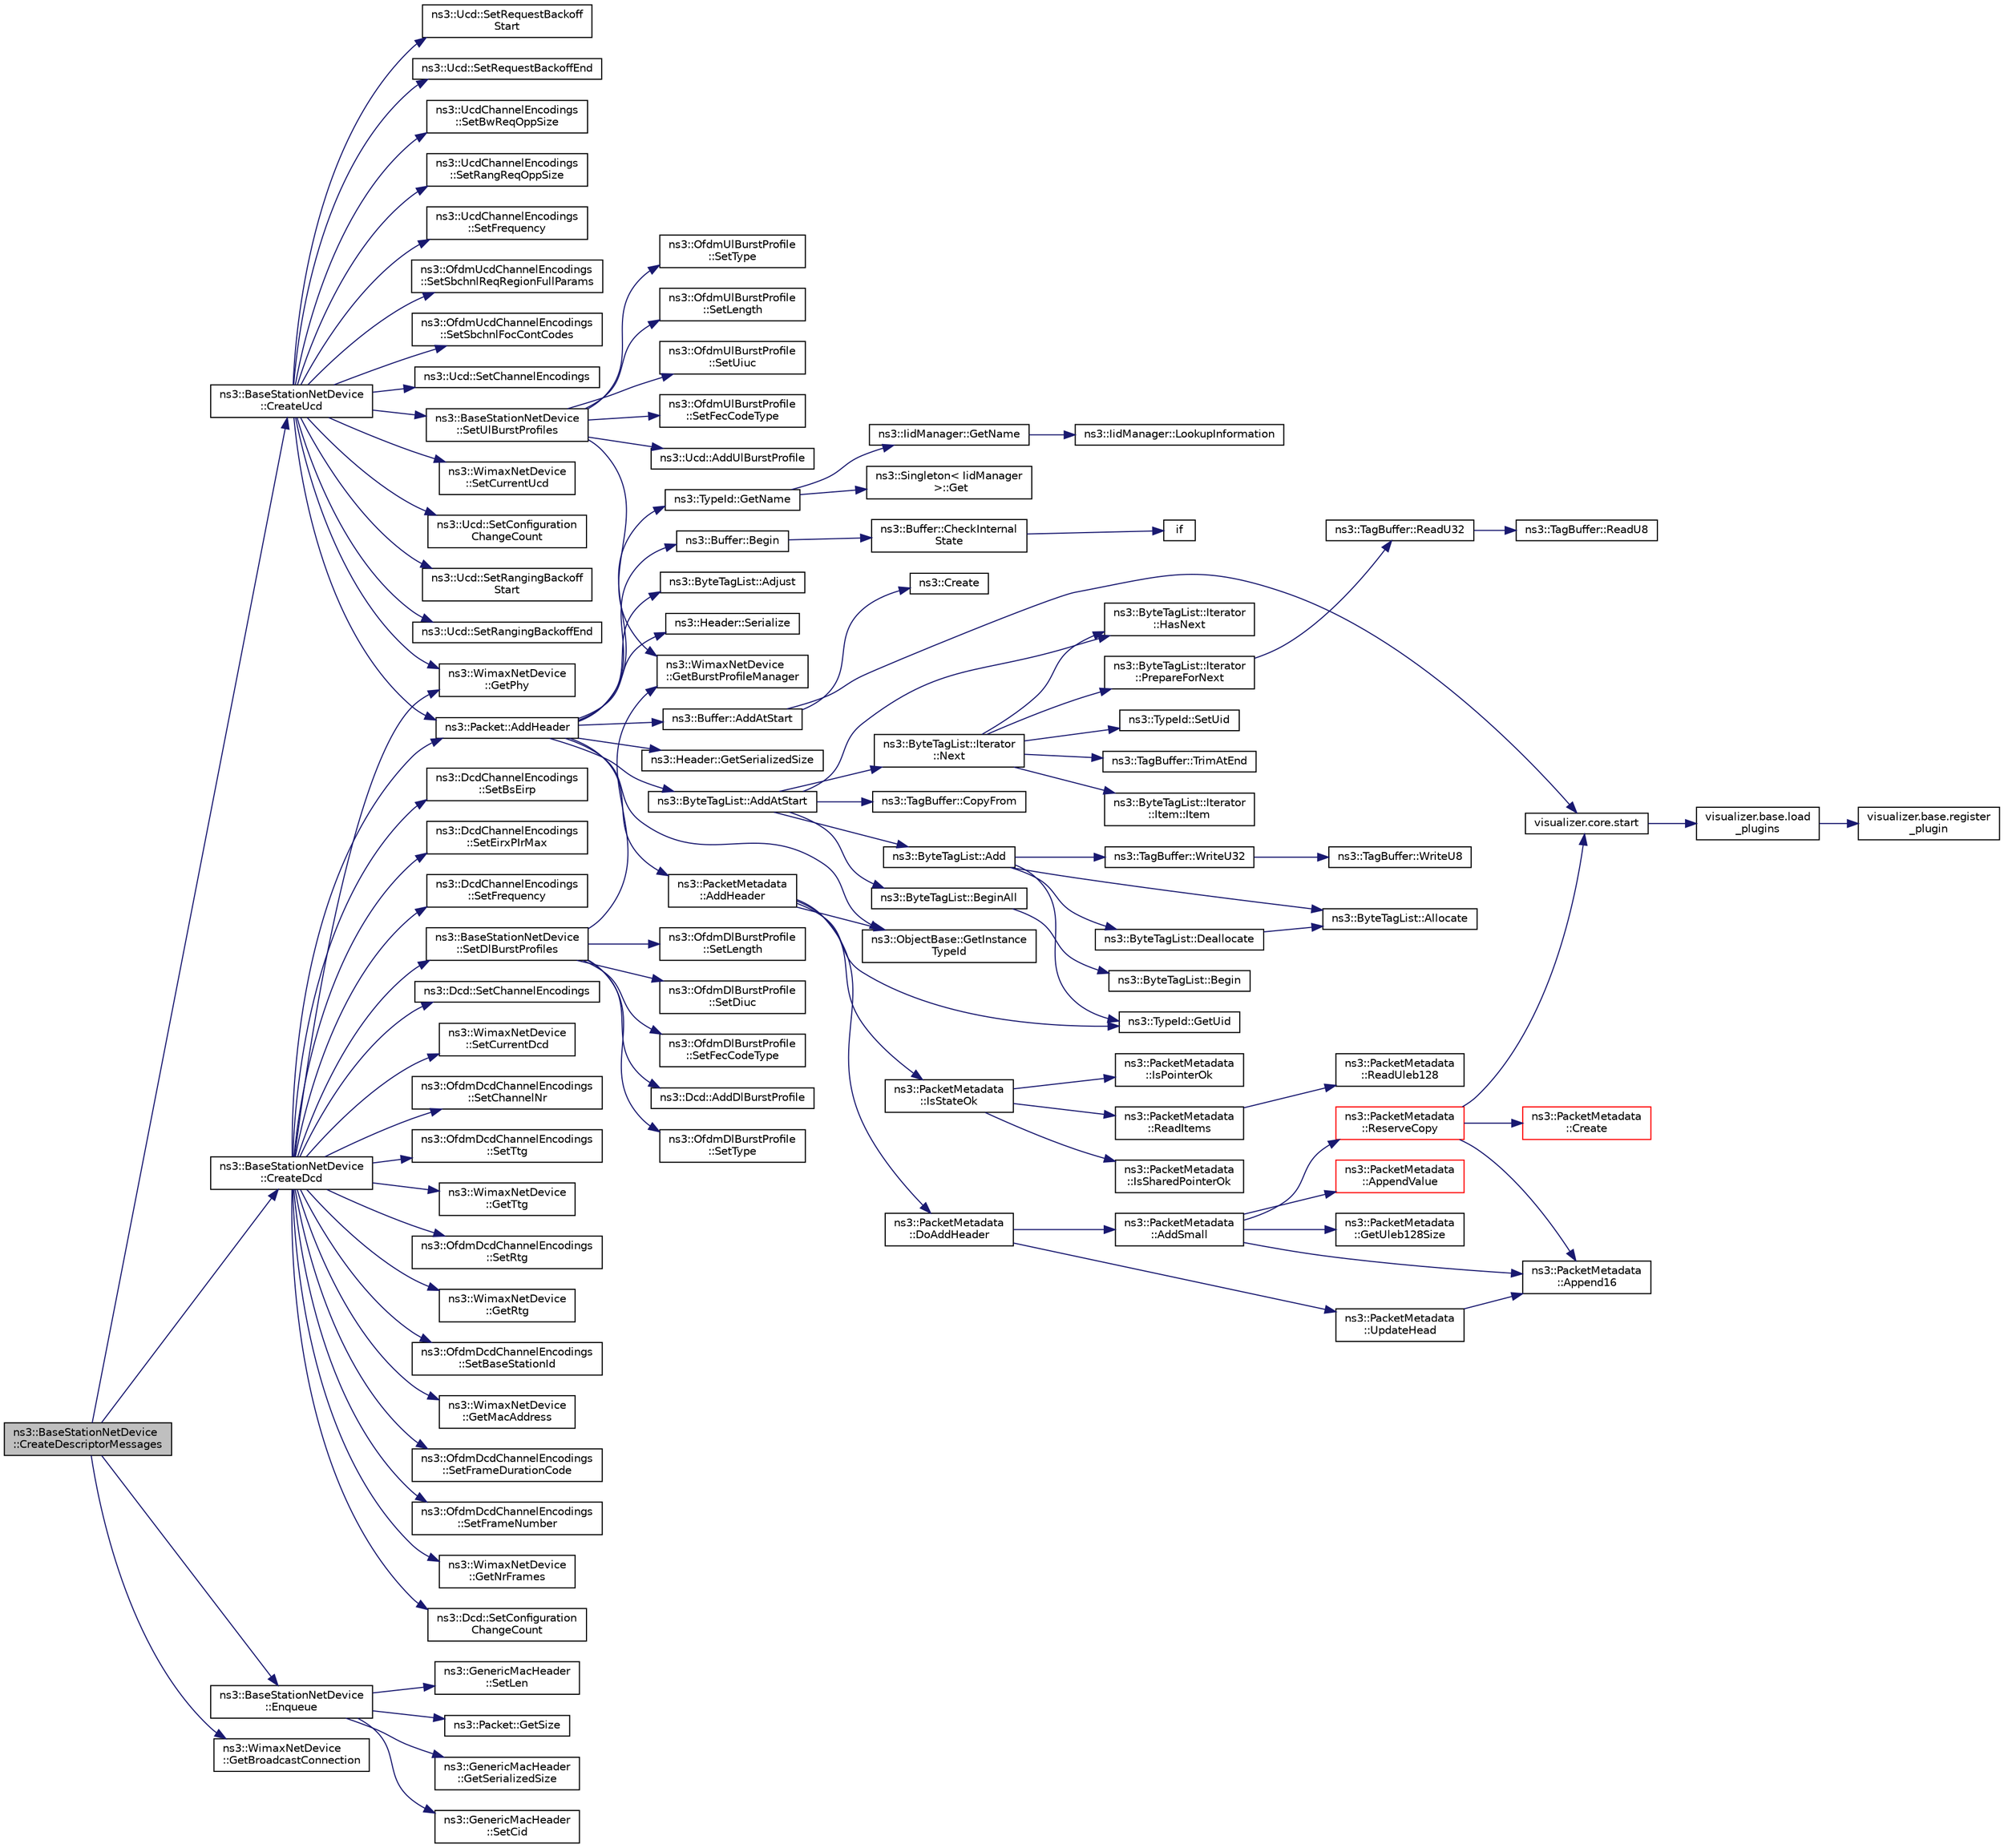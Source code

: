 digraph "ns3::BaseStationNetDevice::CreateDescriptorMessages"
{
  edge [fontname="Helvetica",fontsize="10",labelfontname="Helvetica",labelfontsize="10"];
  node [fontname="Helvetica",fontsize="10",shape=record];
  rankdir="LR";
  Node1 [label="ns3::BaseStationNetDevice\l::CreateDescriptorMessages",height=0.2,width=0.4,color="black", fillcolor="grey75", style="filled", fontcolor="black"];
  Node1 -> Node2 [color="midnightblue",fontsize="10",style="solid"];
  Node2 [label="ns3::BaseStationNetDevice\l::CreateDcd",height=0.2,width=0.4,color="black", fillcolor="white", style="filled",URL="$dd/d73/classns3_1_1BaseStationNetDevice.html#a4228fe5a44d28453e2a1188ac4d31e8d",tooltip="Create DCD. "];
  Node2 -> Node3 [color="midnightblue",fontsize="10",style="solid"];
  Node3 [label="ns3::DcdChannelEncodings\l::SetBsEirp",height=0.2,width=0.4,color="black", fillcolor="white", style="filled",URL="$d8/de0/classns3_1_1DcdChannelEncodings.html#a63b3ad9d5c7a5d1ebcf143fb34cb1c21"];
  Node2 -> Node4 [color="midnightblue",fontsize="10",style="solid"];
  Node4 [label="ns3::DcdChannelEncodings\l::SetEirxPIrMax",height=0.2,width=0.4,color="black", fillcolor="white", style="filled",URL="$d8/de0/classns3_1_1DcdChannelEncodings.html#a877ba07d71abaf59df2cff0f2f74e7ce"];
  Node2 -> Node5 [color="midnightblue",fontsize="10",style="solid"];
  Node5 [label="ns3::DcdChannelEncodings\l::SetFrequency",height=0.2,width=0.4,color="black", fillcolor="white", style="filled",URL="$d8/de0/classns3_1_1DcdChannelEncodings.html#a7265878c3b1c112ac710458a66c0d53c"];
  Node2 -> Node6 [color="midnightblue",fontsize="10",style="solid"];
  Node6 [label="ns3::WimaxNetDevice\l::GetPhy",height=0.2,width=0.4,color="black", fillcolor="white", style="filled",URL="$dc/d52/classns3_1_1WimaxNetDevice.html#a81c1f9d43acfc9cd5d642b784102a21f"];
  Node2 -> Node7 [color="midnightblue",fontsize="10",style="solid"];
  Node7 [label="ns3::OfdmDcdChannelEncodings\l::SetChannelNr",height=0.2,width=0.4,color="black", fillcolor="white", style="filled",URL="$dc/dc3/classns3_1_1OfdmDcdChannelEncodings.html#a526255a09fa137ca7d2dc0835953873a"];
  Node2 -> Node8 [color="midnightblue",fontsize="10",style="solid"];
  Node8 [label="ns3::OfdmDcdChannelEncodings\l::SetTtg",height=0.2,width=0.4,color="black", fillcolor="white", style="filled",URL="$dc/dc3/classns3_1_1OfdmDcdChannelEncodings.html#a60e566a9f427b43f7bde549f3a6d827f"];
  Node2 -> Node9 [color="midnightblue",fontsize="10",style="solid"];
  Node9 [label="ns3::WimaxNetDevice\l::GetTtg",height=0.2,width=0.4,color="black", fillcolor="white", style="filled",URL="$dc/d52/classns3_1_1WimaxNetDevice.html#a229b824a5959b3231ac6edf6d3c01ab6"];
  Node2 -> Node10 [color="midnightblue",fontsize="10",style="solid"];
  Node10 [label="ns3::OfdmDcdChannelEncodings\l::SetRtg",height=0.2,width=0.4,color="black", fillcolor="white", style="filled",URL="$dc/dc3/classns3_1_1OfdmDcdChannelEncodings.html#aa16e6ff9f933c7a245cb7dbe4bb7ed52"];
  Node2 -> Node11 [color="midnightblue",fontsize="10",style="solid"];
  Node11 [label="ns3::WimaxNetDevice\l::GetRtg",height=0.2,width=0.4,color="black", fillcolor="white", style="filled",URL="$dc/d52/classns3_1_1WimaxNetDevice.html#abd27010a030924757238ad2baef094f0"];
  Node2 -> Node12 [color="midnightblue",fontsize="10",style="solid"];
  Node12 [label="ns3::OfdmDcdChannelEncodings\l::SetBaseStationId",height=0.2,width=0.4,color="black", fillcolor="white", style="filled",URL="$dc/dc3/classns3_1_1OfdmDcdChannelEncodings.html#afc231a10398aba2f21dccf5b55765865"];
  Node2 -> Node13 [color="midnightblue",fontsize="10",style="solid"];
  Node13 [label="ns3::WimaxNetDevice\l::GetMacAddress",height=0.2,width=0.4,color="black", fillcolor="white", style="filled",URL="$dc/d52/classns3_1_1WimaxNetDevice.html#aa02eb7f6de9c03f0b8f2e33e3c5b5559"];
  Node2 -> Node14 [color="midnightblue",fontsize="10",style="solid"];
  Node14 [label="ns3::OfdmDcdChannelEncodings\l::SetFrameDurationCode",height=0.2,width=0.4,color="black", fillcolor="white", style="filled",URL="$dc/dc3/classns3_1_1OfdmDcdChannelEncodings.html#a6de921dc3258a81cd58f0b1759c68901"];
  Node2 -> Node15 [color="midnightblue",fontsize="10",style="solid"];
  Node15 [label="ns3::OfdmDcdChannelEncodings\l::SetFrameNumber",height=0.2,width=0.4,color="black", fillcolor="white", style="filled",URL="$dc/dc3/classns3_1_1OfdmDcdChannelEncodings.html#aab1f965e351d4226c2b273341e0c0c57"];
  Node2 -> Node16 [color="midnightblue",fontsize="10",style="solid"];
  Node16 [label="ns3::WimaxNetDevice\l::GetNrFrames",height=0.2,width=0.4,color="black", fillcolor="white", style="filled",URL="$dc/d52/classns3_1_1WimaxNetDevice.html#ad31c0246d640e1d99b1baf3bc5144d36"];
  Node2 -> Node17 [color="midnightblue",fontsize="10",style="solid"];
  Node17 [label="ns3::Dcd::SetConfiguration\lChangeCount",height=0.2,width=0.4,color="black", fillcolor="white", style="filled",URL="$db/dcc/classns3_1_1Dcd.html#a155ef314ab289a14891cd7adc8ff03f9"];
  Node2 -> Node18 [color="midnightblue",fontsize="10",style="solid"];
  Node18 [label="ns3::Dcd::SetChannelEncodings",height=0.2,width=0.4,color="black", fillcolor="white", style="filled",URL="$db/dcc/classns3_1_1Dcd.html#ad3450345cea610fa5dc554661ad70cdc"];
  Node2 -> Node19 [color="midnightblue",fontsize="10",style="solid"];
  Node19 [label="ns3::BaseStationNetDevice\l::SetDlBurstProfiles",height=0.2,width=0.4,color="black", fillcolor="white", style="filled",URL="$dd/d73/classns3_1_1BaseStationNetDevice.html#a2110651b30bbf78969c831dacb1b655d",tooltip="Send DL burst profiles. "];
  Node19 -> Node20 [color="midnightblue",fontsize="10",style="solid"];
  Node20 [label="ns3::WimaxNetDevice\l::GetBurstProfileManager",height=0.2,width=0.4,color="black", fillcolor="white", style="filled",URL="$dc/d52/classns3_1_1WimaxNetDevice.html#adc0798ce5d154658179fcecaf5bc602f"];
  Node19 -> Node21 [color="midnightblue",fontsize="10",style="solid"];
  Node21 [label="ns3::OfdmDlBurstProfile\l::SetType",height=0.2,width=0.4,color="black", fillcolor="white", style="filled",URL="$de/da9/classns3_1_1OfdmDlBurstProfile.html#ab68301ea6a976bafdd78006670573e1e"];
  Node19 -> Node22 [color="midnightblue",fontsize="10",style="solid"];
  Node22 [label="ns3::OfdmDlBurstProfile\l::SetLength",height=0.2,width=0.4,color="black", fillcolor="white", style="filled",URL="$de/da9/classns3_1_1OfdmDlBurstProfile.html#a960e4ad5656843483b5909c921d1c121"];
  Node19 -> Node23 [color="midnightblue",fontsize="10",style="solid"];
  Node23 [label="ns3::OfdmDlBurstProfile\l::SetDiuc",height=0.2,width=0.4,color="black", fillcolor="white", style="filled",URL="$de/da9/classns3_1_1OfdmDlBurstProfile.html#ae3d4ef4e16c600092b10354749fb6d2f"];
  Node19 -> Node24 [color="midnightblue",fontsize="10",style="solid"];
  Node24 [label="ns3::OfdmDlBurstProfile\l::SetFecCodeType",height=0.2,width=0.4,color="black", fillcolor="white", style="filled",URL="$de/da9/classns3_1_1OfdmDlBurstProfile.html#a820825183214aaa1c788ea3a1f3b240d"];
  Node19 -> Node25 [color="midnightblue",fontsize="10",style="solid"];
  Node25 [label="ns3::Dcd::AddDlBurstProfile",height=0.2,width=0.4,color="black", fillcolor="white", style="filled",URL="$db/dcc/classns3_1_1Dcd.html#a65c69ddb068a02a3ce429855b256e872"];
  Node2 -> Node26 [color="midnightblue",fontsize="10",style="solid"];
  Node26 [label="ns3::WimaxNetDevice\l::SetCurrentDcd",height=0.2,width=0.4,color="black", fillcolor="white", style="filled",URL="$dc/d52/classns3_1_1WimaxNetDevice.html#ab117daf48e12811b746173822f3869dd"];
  Node2 -> Node27 [color="midnightblue",fontsize="10",style="solid"];
  Node27 [label="ns3::Packet::AddHeader",height=0.2,width=0.4,color="black", fillcolor="white", style="filled",URL="$dd/d7a/classns3_1_1Packet.html#a465108c595a0bc592095cbcab1832ed8",tooltip="Add header to this packet. "];
  Node27 -> Node28 [color="midnightblue",fontsize="10",style="solid"];
  Node28 [label="ns3::Header::GetSerializedSize",height=0.2,width=0.4,color="black", fillcolor="white", style="filled",URL="$d6/dae/classns3_1_1Header.html#a6ef0497eabc1b1fb0ad42738eb73f934"];
  Node27 -> Node29 [color="midnightblue",fontsize="10",style="solid"];
  Node29 [label="ns3::ObjectBase::GetInstance\lTypeId",height=0.2,width=0.4,color="black", fillcolor="white", style="filled",URL="$d2/dac/classns3_1_1ObjectBase.html#abe5b43a6f5b99a92a4c3122db31f06fb"];
  Node27 -> Node30 [color="midnightblue",fontsize="10",style="solid"];
  Node30 [label="ns3::TypeId::GetName",height=0.2,width=0.4,color="black", fillcolor="white", style="filled",URL="$d6/d11/classns3_1_1TypeId.html#aa3c41c79ae428b3cb396a9c6bb3ef314"];
  Node30 -> Node31 [color="midnightblue",fontsize="10",style="solid"];
  Node31 [label="ns3::Singleton\< IidManager\l \>::Get",height=0.2,width=0.4,color="black", fillcolor="white", style="filled",URL="$d8/d77/classns3_1_1Singleton.html#a80a2cd3c25a27ea72add7a9f7a141ffa"];
  Node30 -> Node32 [color="midnightblue",fontsize="10",style="solid"];
  Node32 [label="ns3::IidManager::GetName",height=0.2,width=0.4,color="black", fillcolor="white", style="filled",URL="$d4/d1c/classns3_1_1IidManager.html#a5d68d0f0f44594dcdec239dbdb5bf53c"];
  Node32 -> Node33 [color="midnightblue",fontsize="10",style="solid"];
  Node33 [label="ns3::IidManager::LookupInformation",height=0.2,width=0.4,color="black", fillcolor="white", style="filled",URL="$d4/d1c/classns3_1_1IidManager.html#a6b1f4ba2815dba27a377e8a8db2384cf"];
  Node27 -> Node34 [color="midnightblue",fontsize="10",style="solid"];
  Node34 [label="ns3::Buffer::AddAtStart",height=0.2,width=0.4,color="black", fillcolor="white", style="filled",URL="$da/d85/classns3_1_1Buffer.html#a8abd8164c3671d3dadc98fc66fade7b1"];
  Node34 -> Node35 [color="midnightblue",fontsize="10",style="solid"];
  Node35 [label="visualizer.core.start",height=0.2,width=0.4,color="black", fillcolor="white", style="filled",URL="$df/d6c/namespacevisualizer_1_1core.html#a2a35e5d8a34af358b508dac8635754e0"];
  Node35 -> Node36 [color="midnightblue",fontsize="10",style="solid"];
  Node36 [label="visualizer.base.load\l_plugins",height=0.2,width=0.4,color="black", fillcolor="white", style="filled",URL="$d4/d39/namespacevisualizer_1_1base.html#ad171497a5ff1afe0a73bedaebf35448f"];
  Node36 -> Node37 [color="midnightblue",fontsize="10",style="solid"];
  Node37 [label="visualizer.base.register\l_plugin",height=0.2,width=0.4,color="black", fillcolor="white", style="filled",URL="$d4/d39/namespacevisualizer_1_1base.html#a6b0ffcff1e17ec4027496f50177e5b9e"];
  Node34 -> Node38 [color="midnightblue",fontsize="10",style="solid"];
  Node38 [label="ns3::Create",height=0.2,width=0.4,color="black", fillcolor="white", style="filled",URL="$d2/df2/group__ptr.html#ga0406dd2d929ceac05ce39d4579fa3e4b"];
  Node27 -> Node39 [color="midnightblue",fontsize="10",style="solid"];
  Node39 [label="ns3::ByteTagList::Adjust",height=0.2,width=0.4,color="black", fillcolor="white", style="filled",URL="$dd/d64/classns3_1_1ByteTagList.html#a1fec06d7e6daaf8039cf2a148e4090f2"];
  Node27 -> Node40 [color="midnightblue",fontsize="10",style="solid"];
  Node40 [label="ns3::ByteTagList::AddAtStart",height=0.2,width=0.4,color="black", fillcolor="white", style="filled",URL="$dd/d64/classns3_1_1ByteTagList.html#acb4563fbe4299c55af41ba7a166b71d5"];
  Node40 -> Node41 [color="midnightblue",fontsize="10",style="solid"];
  Node41 [label="ns3::ByteTagList::BeginAll",height=0.2,width=0.4,color="black", fillcolor="white", style="filled",URL="$dd/d64/classns3_1_1ByteTagList.html#ac4f33846ef6a84a64ede38b2de1564ba",tooltip="Returns an iterator pointing to the very first tag in this list. "];
  Node41 -> Node42 [color="midnightblue",fontsize="10",style="solid"];
  Node42 [label="ns3::ByteTagList::Begin",height=0.2,width=0.4,color="black", fillcolor="white", style="filled",URL="$dd/d64/classns3_1_1ByteTagList.html#acee7b77907ef44826712a630443493e7"];
  Node40 -> Node43 [color="midnightblue",fontsize="10",style="solid"];
  Node43 [label="ns3::ByteTagList::Iterator\l::HasNext",height=0.2,width=0.4,color="black", fillcolor="white", style="filled",URL="$de/dc7/classns3_1_1ByteTagList_1_1Iterator.html#aa1c5eb37f289d0eef8dfaf687498eaec",tooltip="Used to determine if the iterator is at the end of the byteTagList. "];
  Node40 -> Node44 [color="midnightblue",fontsize="10",style="solid"];
  Node44 [label="ns3::ByteTagList::Iterator\l::Next",height=0.2,width=0.4,color="black", fillcolor="white", style="filled",URL="$de/dc7/classns3_1_1ByteTagList_1_1Iterator.html#af521864d800baab1d9c5262f59ce4433",tooltip="Returns the next Item from the ByteTagList. "];
  Node44 -> Node43 [color="midnightblue",fontsize="10",style="solid"];
  Node44 -> Node45 [color="midnightblue",fontsize="10",style="solid"];
  Node45 [label="ns3::ByteTagList::Iterator\l::Item::Item",height=0.2,width=0.4,color="black", fillcolor="white", style="filled",URL="$d5/da6/structns3_1_1ByteTagList_1_1Iterator_1_1Item.html#acbefc31279faa7437e5ee3c88a16d925",tooltip="constructs an item with the given TagBuffer "];
  Node44 -> Node46 [color="midnightblue",fontsize="10",style="solid"];
  Node46 [label="ns3::TypeId::SetUid",height=0.2,width=0.4,color="black", fillcolor="white", style="filled",URL="$d6/d11/classns3_1_1TypeId.html#a85ebe2aebd1cbf13dea9d731e3081481"];
  Node44 -> Node47 [color="midnightblue",fontsize="10",style="solid"];
  Node47 [label="ns3::TagBuffer::TrimAtEnd",height=0.2,width=0.4,color="black", fillcolor="white", style="filled",URL="$d6/ded/classns3_1_1TagBuffer.html#a163314c17e95305cecd202eb0496affa",tooltip="Trim some space from the end. "];
  Node44 -> Node48 [color="midnightblue",fontsize="10",style="solid"];
  Node48 [label="ns3::ByteTagList::Iterator\l::PrepareForNext",height=0.2,width=0.4,color="black", fillcolor="white", style="filled",URL="$de/dc7/classns3_1_1ByteTagList_1_1Iterator.html#afeebeb2923b6d7d908b0868d9e4750e5",tooltip="Prepare the iterator for the next tag. "];
  Node48 -> Node49 [color="midnightblue",fontsize="10",style="solid"];
  Node49 [label="ns3::TagBuffer::ReadU32",height=0.2,width=0.4,color="black", fillcolor="white", style="filled",URL="$d6/ded/classns3_1_1TagBuffer.html#a6b1c1414efc7cf8ea6a3f682c3e27663"];
  Node49 -> Node50 [color="midnightblue",fontsize="10",style="solid"];
  Node50 [label="ns3::TagBuffer::ReadU8",height=0.2,width=0.4,color="black", fillcolor="white", style="filled",URL="$d6/ded/classns3_1_1TagBuffer.html#af424ec7219aed6d9d31d414bf89ae5bd"];
  Node40 -> Node51 [color="midnightblue",fontsize="10",style="solid"];
  Node51 [label="ns3::ByteTagList::Add",height=0.2,width=0.4,color="black", fillcolor="white", style="filled",URL="$dd/d64/classns3_1_1ByteTagList.html#ac970192e923afc561a304d17af4b8a52"];
  Node51 -> Node52 [color="midnightblue",fontsize="10",style="solid"];
  Node52 [label="ns3::ByteTagList::Allocate",height=0.2,width=0.4,color="black", fillcolor="white", style="filled",URL="$dd/d64/classns3_1_1ByteTagList.html#a6a23e438aeb894ea188a0ada84437073",tooltip="Allocate the memory for the ByteTagListData. "];
  Node51 -> Node53 [color="midnightblue",fontsize="10",style="solid"];
  Node53 [label="ns3::ByteTagList::Deallocate",height=0.2,width=0.4,color="black", fillcolor="white", style="filled",URL="$dd/d64/classns3_1_1ByteTagList.html#aebe6943177a3ce90f7fa16188e67f650",tooltip="Deallocates a ByteTagListData. "];
  Node53 -> Node52 [color="midnightblue",fontsize="10",style="solid"];
  Node51 -> Node54 [color="midnightblue",fontsize="10",style="solid"];
  Node54 [label="ns3::TagBuffer::WriteU32",height=0.2,width=0.4,color="black", fillcolor="white", style="filled",URL="$d6/ded/classns3_1_1TagBuffer.html#abbb5049f106100a61e38db498132121d"];
  Node54 -> Node55 [color="midnightblue",fontsize="10",style="solid"];
  Node55 [label="ns3::TagBuffer::WriteU8",height=0.2,width=0.4,color="black", fillcolor="white", style="filled",URL="$d6/ded/classns3_1_1TagBuffer.html#a75098eafbb40382166603f99d1149c0b"];
  Node51 -> Node56 [color="midnightblue",fontsize="10",style="solid"];
  Node56 [label="ns3::TypeId::GetUid",height=0.2,width=0.4,color="black", fillcolor="white", style="filled",URL="$d6/d11/classns3_1_1TypeId.html#acd3e41de6340d06299f4fd63e2ed8da0"];
  Node40 -> Node57 [color="midnightblue",fontsize="10",style="solid"];
  Node57 [label="ns3::TagBuffer::CopyFrom",height=0.2,width=0.4,color="black", fillcolor="white", style="filled",URL="$d6/ded/classns3_1_1TagBuffer.html#afe07a9e117449ff5b5d5857291671349",tooltip="Copy the nternal structure of another TagBuffer. "];
  Node27 -> Node58 [color="midnightblue",fontsize="10",style="solid"];
  Node58 [label="ns3::Header::Serialize",height=0.2,width=0.4,color="black", fillcolor="white", style="filled",URL="$d6/dae/classns3_1_1Header.html#afb61f1aac69ff8349a6bfe521fab5404"];
  Node27 -> Node59 [color="midnightblue",fontsize="10",style="solid"];
  Node59 [label="ns3::Buffer::Begin",height=0.2,width=0.4,color="black", fillcolor="white", style="filled",URL="$da/d85/classns3_1_1Buffer.html#a893d4bf50df13e730b6cd0fda91b967f"];
  Node59 -> Node60 [color="midnightblue",fontsize="10",style="solid"];
  Node60 [label="ns3::Buffer::CheckInternal\lState",height=0.2,width=0.4,color="black", fillcolor="white", style="filled",URL="$da/d85/classns3_1_1Buffer.html#a6202ce7f1ecc1fc7a14cc13017375d14",tooltip="Checks the internal buffer structures consistency. "];
  Node60 -> Node61 [color="midnightblue",fontsize="10",style="solid"];
  Node61 [label="if",height=0.2,width=0.4,color="black", fillcolor="white", style="filled",URL="$d8/d0e/loss__ITU1238_8m.html#a419d895abe1313c35fa353c93802647e"];
  Node27 -> Node62 [color="midnightblue",fontsize="10",style="solid"];
  Node62 [label="ns3::PacketMetadata\l::AddHeader",height=0.2,width=0.4,color="black", fillcolor="white", style="filled",URL="$d1/db1/classns3_1_1PacketMetadata.html#abdce736c4c5f647242f0808c0d2f9249",tooltip="Add an header. "];
  Node62 -> Node63 [color="midnightblue",fontsize="10",style="solid"];
  Node63 [label="ns3::PacketMetadata\l::IsStateOk",height=0.2,width=0.4,color="black", fillcolor="white", style="filled",URL="$d1/db1/classns3_1_1PacketMetadata.html#a208d3163e28704438cdd4d30318e489c",tooltip="Check if the metadata state is ok. "];
  Node63 -> Node64 [color="midnightblue",fontsize="10",style="solid"];
  Node64 [label="ns3::PacketMetadata\l::IsPointerOk",height=0.2,width=0.4,color="black", fillcolor="white", style="filled",URL="$d1/db1/classns3_1_1PacketMetadata.html#acf15fba7d020ebd77591619b5ad273c5",tooltip="Check if the position is valid. "];
  Node63 -> Node65 [color="midnightblue",fontsize="10",style="solid"];
  Node65 [label="ns3::PacketMetadata\l::ReadItems",height=0.2,width=0.4,color="black", fillcolor="white", style="filled",URL="$d1/db1/classns3_1_1PacketMetadata.html#a3719ad2c32313a9a1c74462322e8b517",tooltip="Read items. "];
  Node65 -> Node66 [color="midnightblue",fontsize="10",style="solid"];
  Node66 [label="ns3::PacketMetadata\l::ReadUleb128",height=0.2,width=0.4,color="black", fillcolor="white", style="filled",URL="$d1/db1/classns3_1_1PacketMetadata.html#a7ae75db766a843dbee8960ae8cbf23ee",tooltip="Read a ULEB128 (Unsigned Little Endian Base 128) coded number. "];
  Node63 -> Node67 [color="midnightblue",fontsize="10",style="solid"];
  Node67 [label="ns3::PacketMetadata\l::IsSharedPointerOk",height=0.2,width=0.4,color="black", fillcolor="white", style="filled",URL="$d1/db1/classns3_1_1PacketMetadata.html#ae62c5bb3dce611a0f8c5e9ba3ba8e26e",tooltip="Check if the position is valid. "];
  Node62 -> Node29 [color="midnightblue",fontsize="10",style="solid"];
  Node62 -> Node56 [color="midnightblue",fontsize="10",style="solid"];
  Node62 -> Node68 [color="midnightblue",fontsize="10",style="solid"];
  Node68 [label="ns3::PacketMetadata\l::DoAddHeader",height=0.2,width=0.4,color="black", fillcolor="white", style="filled",URL="$d1/db1/classns3_1_1PacketMetadata.html#ae5ad09674e28733405c49b2655c51a5a",tooltip="Add an header. "];
  Node68 -> Node69 [color="midnightblue",fontsize="10",style="solid"];
  Node69 [label="ns3::PacketMetadata\l::AddSmall",height=0.2,width=0.4,color="black", fillcolor="white", style="filled",URL="$d1/db1/classns3_1_1PacketMetadata.html#a9d74d684e6a7448a6790220c6c8e99f2",tooltip="Add a SmallItem. "];
  Node69 -> Node70 [color="midnightblue",fontsize="10",style="solid"];
  Node70 [label="ns3::PacketMetadata\l::GetUleb128Size",height=0.2,width=0.4,color="black", fillcolor="white", style="filled",URL="$d1/db1/classns3_1_1PacketMetadata.html#a4ea634655d1780a2b4dd9a3ac54c3501",tooltip="Get the ULEB128 (Unsigned Little Endian Base 128) size. "];
  Node69 -> Node71 [color="midnightblue",fontsize="10",style="solid"];
  Node71 [label="ns3::PacketMetadata\l::ReserveCopy",height=0.2,width=0.4,color="red", fillcolor="white", style="filled",URL="$d1/db1/classns3_1_1PacketMetadata.html#a18a4039a86f4c212742f6359849ddfd6",tooltip="Reserve space and make a metadata copy. "];
  Node71 -> Node72 [color="midnightblue",fontsize="10",style="solid"];
  Node72 [label="ns3::PacketMetadata\l::Create",height=0.2,width=0.4,color="red", fillcolor="white", style="filled",URL="$d1/db1/classns3_1_1PacketMetadata.html#a94be0cf01bdfdf5dda7ae0afc475dc2a",tooltip="Create a buffer data storage. "];
  Node71 -> Node35 [color="midnightblue",fontsize="10",style="solid"];
  Node71 -> Node73 [color="midnightblue",fontsize="10",style="solid"];
  Node73 [label="ns3::PacketMetadata\l::Append16",height=0.2,width=0.4,color="black", fillcolor="white", style="filled",URL="$d1/db1/classns3_1_1PacketMetadata.html#ab80adc9c544b0f087715acf15e255707",tooltip="Append a 16-bit value to the buffer. "];
  Node69 -> Node73 [color="midnightblue",fontsize="10",style="solid"];
  Node69 -> Node74 [color="midnightblue",fontsize="10",style="solid"];
  Node74 [label="ns3::PacketMetadata\l::AppendValue",height=0.2,width=0.4,color="red", fillcolor="white", style="filled",URL="$d1/db1/classns3_1_1PacketMetadata.html#a48151488856a00fc7325c3e761b19b97",tooltip="Append a value to the buffer. "];
  Node68 -> Node75 [color="midnightblue",fontsize="10",style="solid"];
  Node75 [label="ns3::PacketMetadata\l::UpdateHead",height=0.2,width=0.4,color="black", fillcolor="white", style="filled",URL="$d1/db1/classns3_1_1PacketMetadata.html#a3baa0c324423e6fd600b31858aa4ade9",tooltip="Update the head. "];
  Node75 -> Node73 [color="midnightblue",fontsize="10",style="solid"];
  Node1 -> Node76 [color="midnightblue",fontsize="10",style="solid"];
  Node76 [label="ns3::BaseStationNetDevice\l::Enqueue",height=0.2,width=0.4,color="black", fillcolor="white", style="filled",URL="$dd/d73/classns3_1_1BaseStationNetDevice.html#a3c3e517ac4a08682411ed4fa0c97c037",tooltip="Enqueue a packet into a connection queue. "];
  Node76 -> Node77 [color="midnightblue",fontsize="10",style="solid"];
  Node77 [label="ns3::GenericMacHeader\l::SetLen",height=0.2,width=0.4,color="black", fillcolor="white", style="filled",URL="$d1/d60/classns3_1_1GenericMacHeader.html#ad0b87b780d222778c78b783f7f4e5237"];
  Node76 -> Node78 [color="midnightblue",fontsize="10",style="solid"];
  Node78 [label="ns3::Packet::GetSize",height=0.2,width=0.4,color="black", fillcolor="white", style="filled",URL="$dd/d7a/classns3_1_1Packet.html#a462855c9929954d4301a4edfe55f4f1c",tooltip="Returns the the size in bytes of the packet (including the zero-filled initial payload). "];
  Node76 -> Node79 [color="midnightblue",fontsize="10",style="solid"];
  Node79 [label="ns3::GenericMacHeader\l::GetSerializedSize",height=0.2,width=0.4,color="black", fillcolor="white", style="filled",URL="$d1/d60/classns3_1_1GenericMacHeader.html#a406a3aea98a270418d62587315c50deb"];
  Node76 -> Node80 [color="midnightblue",fontsize="10",style="solid"];
  Node80 [label="ns3::GenericMacHeader\l::SetCid",height=0.2,width=0.4,color="black", fillcolor="white", style="filled",URL="$d1/d60/classns3_1_1GenericMacHeader.html#adb74c3c234787de22682103cba562d83"];
  Node1 -> Node81 [color="midnightblue",fontsize="10",style="solid"];
  Node81 [label="ns3::WimaxNetDevice\l::GetBroadcastConnection",height=0.2,width=0.4,color="black", fillcolor="white", style="filled",URL="$dc/d52/classns3_1_1WimaxNetDevice.html#a11d2c7bbd695e2c845a821ec15baa2aa"];
  Node1 -> Node82 [color="midnightblue",fontsize="10",style="solid"];
  Node82 [label="ns3::BaseStationNetDevice\l::CreateUcd",height=0.2,width=0.4,color="black", fillcolor="white", style="filled",URL="$dd/d73/classns3_1_1BaseStationNetDevice.html#abdd5d28aac407818503b3ffae29bd1de",tooltip="Create UCD. "];
  Node82 -> Node83 [color="midnightblue",fontsize="10",style="solid"];
  Node83 [label="ns3::Ucd::SetConfiguration\lChangeCount",height=0.2,width=0.4,color="black", fillcolor="white", style="filled",URL="$db/dda/classns3_1_1Ucd.html#a93be0a2375bb73ec4aeaa8e85f709fef"];
  Node82 -> Node84 [color="midnightblue",fontsize="10",style="solid"];
  Node84 [label="ns3::Ucd::SetRangingBackoff\lStart",height=0.2,width=0.4,color="black", fillcolor="white", style="filled",URL="$db/dda/classns3_1_1Ucd.html#a9ad2ea963c6d98bddbef9a1e4b4ba892"];
  Node82 -> Node85 [color="midnightblue",fontsize="10",style="solid"];
  Node85 [label="ns3::Ucd::SetRangingBackoffEnd",height=0.2,width=0.4,color="black", fillcolor="white", style="filled",URL="$db/dda/classns3_1_1Ucd.html#a9fcf97edec8e845bffa6302e16cb2e33"];
  Node82 -> Node86 [color="midnightblue",fontsize="10",style="solid"];
  Node86 [label="ns3::Ucd::SetRequestBackoff\lStart",height=0.2,width=0.4,color="black", fillcolor="white", style="filled",URL="$db/dda/classns3_1_1Ucd.html#ae9efbad95bce10c4f139e525ac68731e"];
  Node82 -> Node87 [color="midnightblue",fontsize="10",style="solid"];
  Node87 [label="ns3::Ucd::SetRequestBackoffEnd",height=0.2,width=0.4,color="black", fillcolor="white", style="filled",URL="$db/dda/classns3_1_1Ucd.html#acd456d07a84e3b40b866ec61f75b4226"];
  Node82 -> Node88 [color="midnightblue",fontsize="10",style="solid"];
  Node88 [label="ns3::UcdChannelEncodings\l::SetBwReqOppSize",height=0.2,width=0.4,color="black", fillcolor="white", style="filled",URL="$dc/d44/classns3_1_1UcdChannelEncodings.html#abf807ce9eab9d2320950a2519049b989"];
  Node82 -> Node6 [color="midnightblue",fontsize="10",style="solid"];
  Node82 -> Node89 [color="midnightblue",fontsize="10",style="solid"];
  Node89 [label="ns3::UcdChannelEncodings\l::SetRangReqOppSize",height=0.2,width=0.4,color="black", fillcolor="white", style="filled",URL="$dc/d44/classns3_1_1UcdChannelEncodings.html#a047c31196baed670a0057935d5736205"];
  Node82 -> Node90 [color="midnightblue",fontsize="10",style="solid"];
  Node90 [label="ns3::UcdChannelEncodings\l::SetFrequency",height=0.2,width=0.4,color="black", fillcolor="white", style="filled",URL="$dc/d44/classns3_1_1UcdChannelEncodings.html#a05720d5a54aec62a0efd537409ecce83"];
  Node82 -> Node91 [color="midnightblue",fontsize="10",style="solid"];
  Node91 [label="ns3::OfdmUcdChannelEncodings\l::SetSbchnlReqRegionFullParams",height=0.2,width=0.4,color="black", fillcolor="white", style="filled",URL="$dc/d27/classns3_1_1OfdmUcdChannelEncodings.html#aab2a8a15e484e0fa476190f390857211"];
  Node82 -> Node92 [color="midnightblue",fontsize="10",style="solid"];
  Node92 [label="ns3::OfdmUcdChannelEncodings\l::SetSbchnlFocContCodes",height=0.2,width=0.4,color="black", fillcolor="white", style="filled",URL="$dc/d27/classns3_1_1OfdmUcdChannelEncodings.html#abfdb61d6d103b36ac89df0ad513c523b"];
  Node82 -> Node93 [color="midnightblue",fontsize="10",style="solid"];
  Node93 [label="ns3::Ucd::SetChannelEncodings",height=0.2,width=0.4,color="black", fillcolor="white", style="filled",URL="$db/dda/classns3_1_1Ucd.html#a6c9040a25ef14b90774c992a45f7becc"];
  Node82 -> Node94 [color="midnightblue",fontsize="10",style="solid"];
  Node94 [label="ns3::BaseStationNetDevice\l::SetUlBurstProfiles",height=0.2,width=0.4,color="black", fillcolor="white", style="filled",URL="$dd/d73/classns3_1_1BaseStationNetDevice.html#afe815d0fff8c6152ceeb93beff282255",tooltip="Send UL burst profiles. "];
  Node94 -> Node20 [color="midnightblue",fontsize="10",style="solid"];
  Node94 -> Node95 [color="midnightblue",fontsize="10",style="solid"];
  Node95 [label="ns3::OfdmUlBurstProfile\l::SetType",height=0.2,width=0.4,color="black", fillcolor="white", style="filled",URL="$d4/db5/classns3_1_1OfdmUlBurstProfile.html#a60ea600da037b76adbefcbb967c30570"];
  Node94 -> Node96 [color="midnightblue",fontsize="10",style="solid"];
  Node96 [label="ns3::OfdmUlBurstProfile\l::SetLength",height=0.2,width=0.4,color="black", fillcolor="white", style="filled",URL="$d4/db5/classns3_1_1OfdmUlBurstProfile.html#a26e9453e7d7a428b8a79342ed6a462fe"];
  Node94 -> Node97 [color="midnightblue",fontsize="10",style="solid"];
  Node97 [label="ns3::OfdmUlBurstProfile\l::SetUiuc",height=0.2,width=0.4,color="black", fillcolor="white", style="filled",URL="$d4/db5/classns3_1_1OfdmUlBurstProfile.html#a2b078a5c2aaef2d8fc62be58ca2bd097"];
  Node94 -> Node98 [color="midnightblue",fontsize="10",style="solid"];
  Node98 [label="ns3::OfdmUlBurstProfile\l::SetFecCodeType",height=0.2,width=0.4,color="black", fillcolor="white", style="filled",URL="$d4/db5/classns3_1_1OfdmUlBurstProfile.html#a4ea1fa42525c8f13f749fcefbe90ac8f"];
  Node94 -> Node99 [color="midnightblue",fontsize="10",style="solid"];
  Node99 [label="ns3::Ucd::AddUlBurstProfile",height=0.2,width=0.4,color="black", fillcolor="white", style="filled",URL="$db/dda/classns3_1_1Ucd.html#a4b007bc9afca2c4b31949a49c24303e9"];
  Node82 -> Node100 [color="midnightblue",fontsize="10",style="solid"];
  Node100 [label="ns3::WimaxNetDevice\l::SetCurrentUcd",height=0.2,width=0.4,color="black", fillcolor="white", style="filled",URL="$dc/d52/classns3_1_1WimaxNetDevice.html#a554e03eca334044a2e3c404ded0916e5"];
  Node82 -> Node27 [color="midnightblue",fontsize="10",style="solid"];
}
